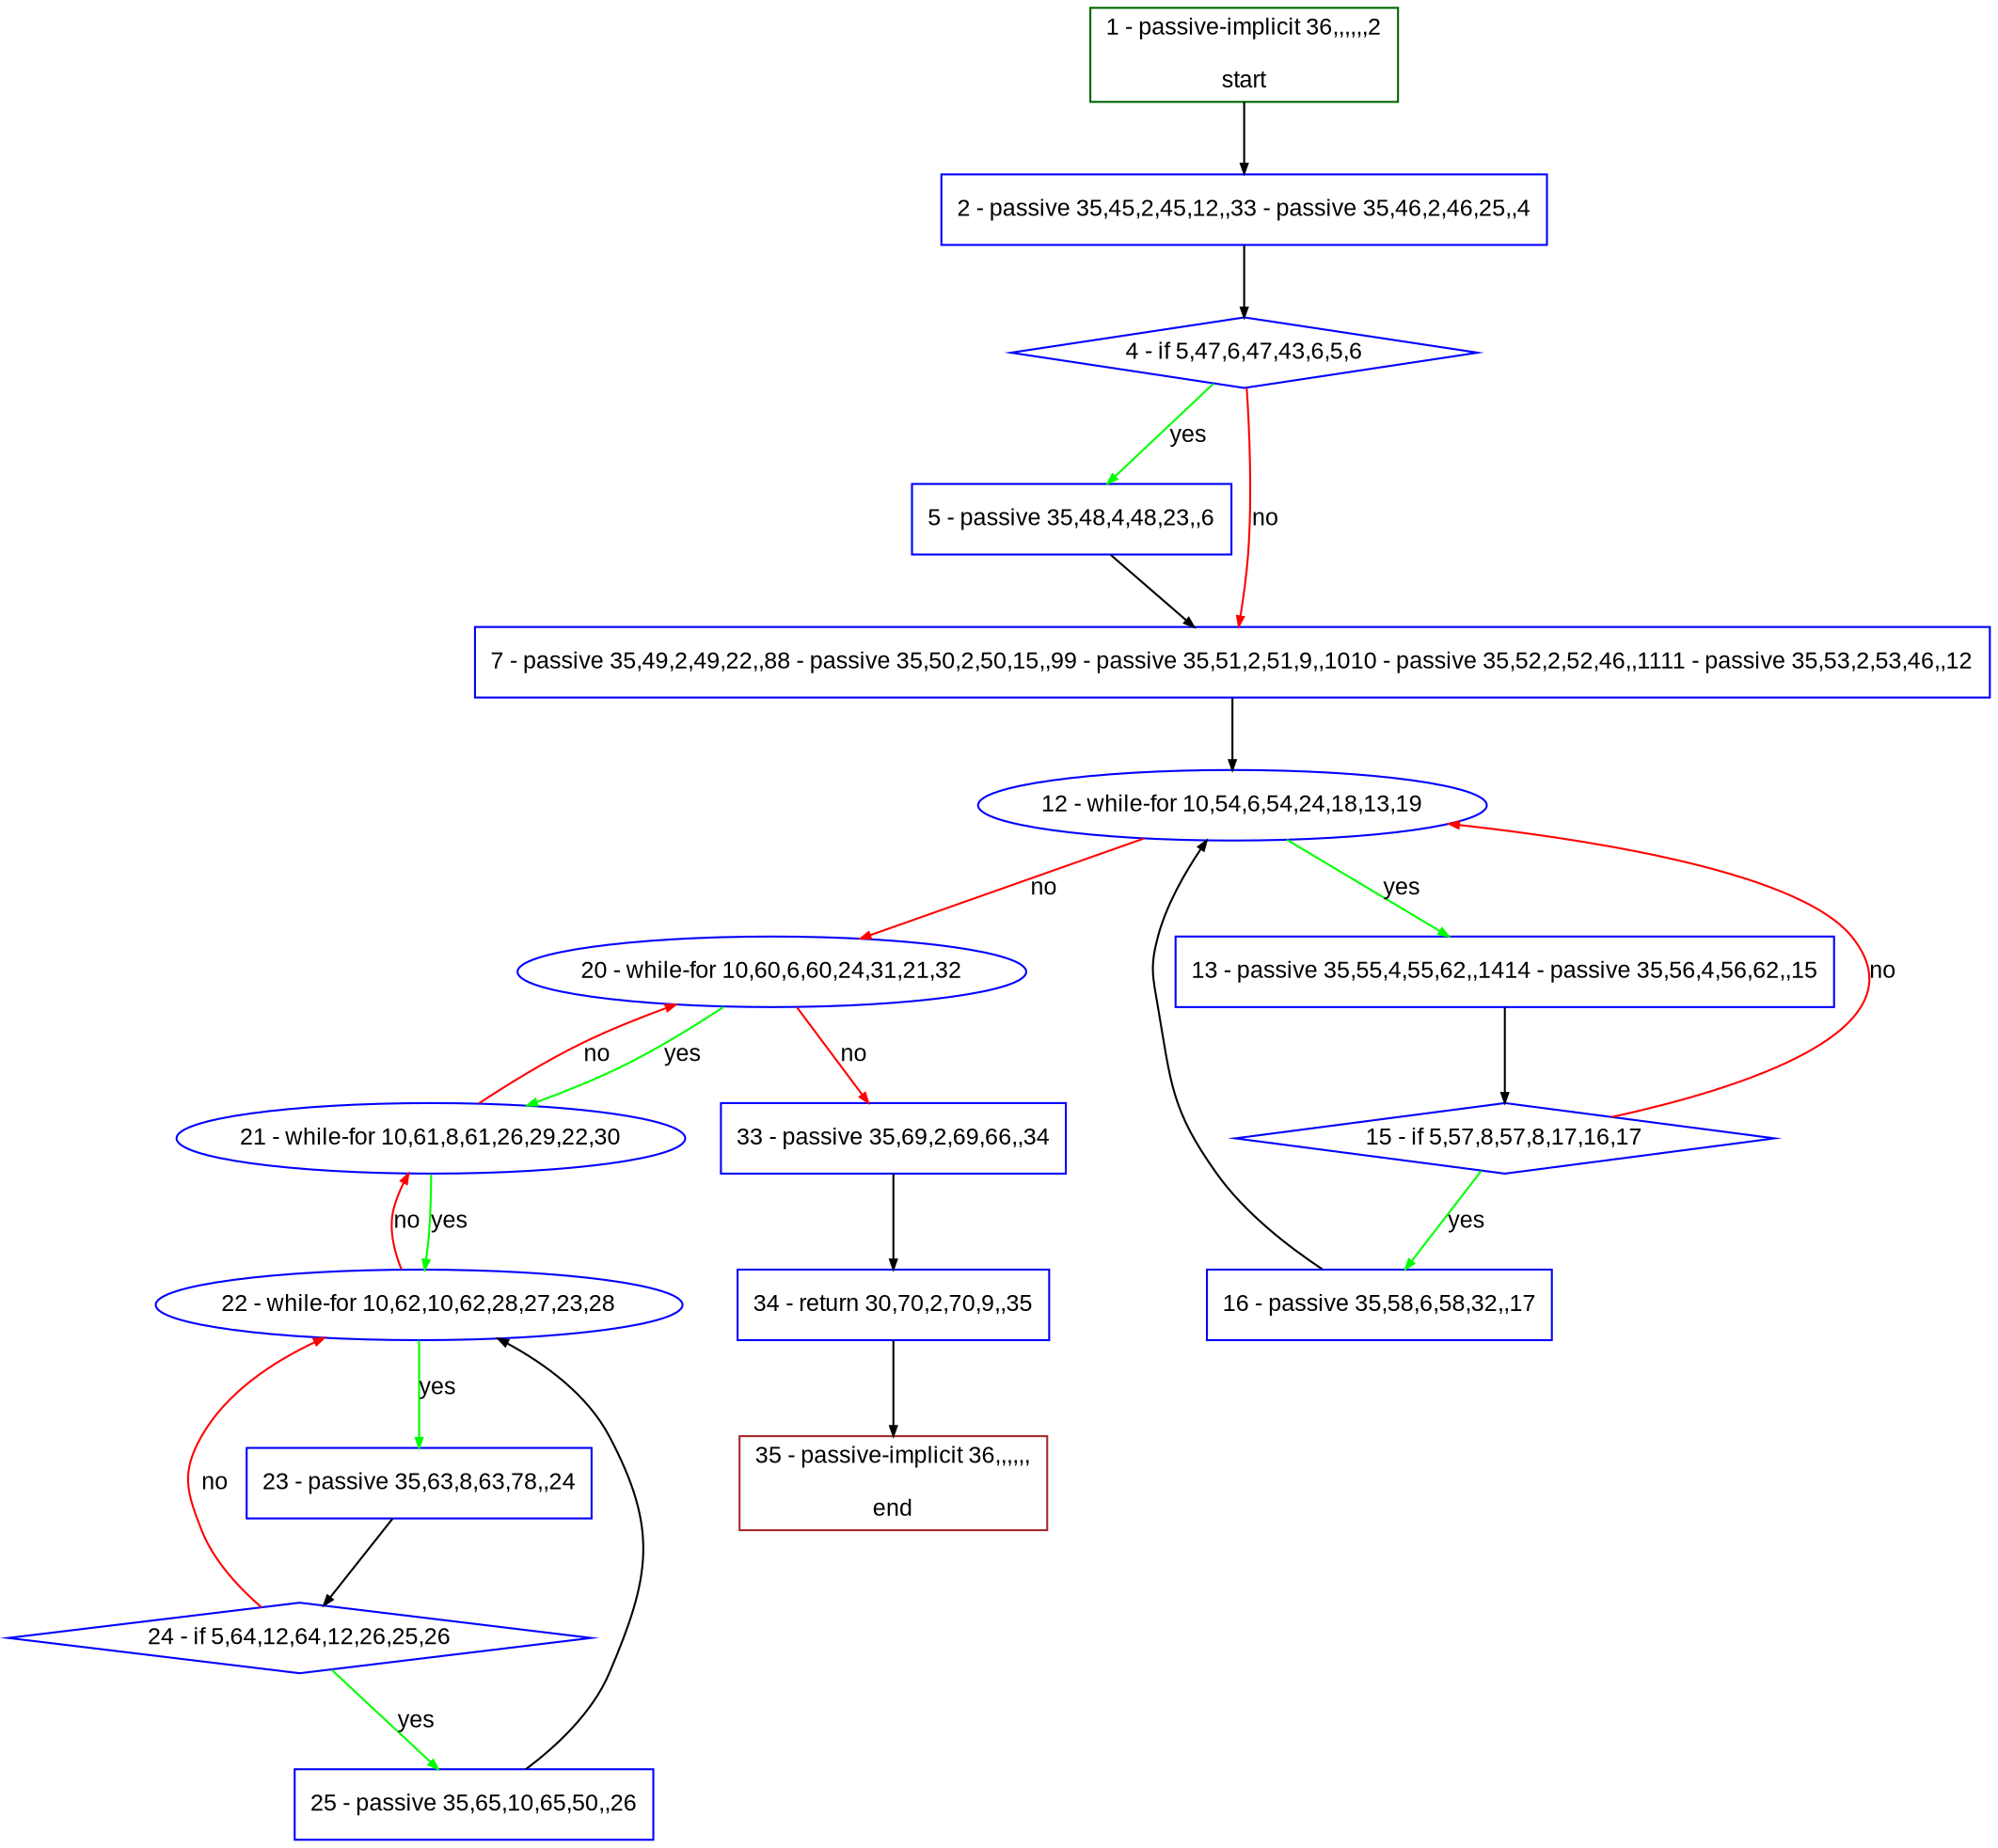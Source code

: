 digraph "" {
  graph [pack="true", label="", fontsize="12", packmode="clust", fontname="Arial", fillcolor="#FFFFCC", bgcolor="white", style="rounded,filled", compound="true"];
  node [node_initialized="no", label="", color="grey", fontsize="12", fillcolor="white", fontname="Arial", style="filled", shape="rectangle", compound="true", fixedsize="false"];
  edge [fontcolor="black", arrowhead="normal", arrowtail="none", arrowsize="0.5", ltail="", label="", color="black", fontsize="12", lhead="", fontname="Arial", dir="forward", compound="true"];
  __N1 [label="2 - passive 35,45,2,45,12,,33 - passive 35,46,2,46,25,,4", color="#0000ff", fillcolor="#ffffff", style="filled", shape="box"];
  __N2 [label="1 - passive-implicit 36,,,,,,2\n\nstart", color="#006400", fillcolor="#ffffff", style="filled", shape="box"];
  __N3 [label="4 - if 5,47,6,47,43,6,5,6", color="#0000ff", fillcolor="#ffffff", style="filled", shape="diamond"];
  __N4 [label="5 - passive 35,48,4,48,23,,6", color="#0000ff", fillcolor="#ffffff", style="filled", shape="box"];
  __N5 [label="7 - passive 35,49,2,49,22,,88 - passive 35,50,2,50,15,,99 - passive 35,51,2,51,9,,1010 - passive 35,52,2,52,46,,1111 - passive 35,53,2,53,46,,12", color="#0000ff", fillcolor="#ffffff", style="filled", shape="box"];
  __N6 [label="12 - while-for 10,54,6,54,24,18,13,19", color="#0000ff", fillcolor="#ffffff", style="filled", shape="oval"];
  __N7 [label="13 - passive 35,55,4,55,62,,1414 - passive 35,56,4,56,62,,15", color="#0000ff", fillcolor="#ffffff", style="filled", shape="box"];
  __N8 [label="20 - while-for 10,60,6,60,24,31,21,32", color="#0000ff", fillcolor="#ffffff", style="filled", shape="oval"];
  __N9 [label="15 - if 5,57,8,57,8,17,16,17", color="#0000ff", fillcolor="#ffffff", style="filled", shape="diamond"];
  __N10 [label="16 - passive 35,58,6,58,32,,17", color="#0000ff", fillcolor="#ffffff", style="filled", shape="box"];
  __N11 [label="21 - while-for 10,61,8,61,26,29,22,30", color="#0000ff", fillcolor="#ffffff", style="filled", shape="oval"];
  __N12 [label="33 - passive 35,69,2,69,66,,34", color="#0000ff", fillcolor="#ffffff", style="filled", shape="box"];
  __N13 [label="22 - while-for 10,62,10,62,28,27,23,28", color="#0000ff", fillcolor="#ffffff", style="filled", shape="oval"];
  __N14 [label="23 - passive 35,63,8,63,78,,24", color="#0000ff", fillcolor="#ffffff", style="filled", shape="box"];
  __N15 [label="24 - if 5,64,12,64,12,26,25,26", color="#0000ff", fillcolor="#ffffff", style="filled", shape="diamond"];
  __N16 [label="25 - passive 35,65,10,65,50,,26", color="#0000ff", fillcolor="#ffffff", style="filled", shape="box"];
  __N17 [label="34 - return 30,70,2,70,9,,35", color="#0000ff", fillcolor="#ffffff", style="filled", shape="box"];
  __N18 [label="35 - passive-implicit 36,,,,,,\n\nend", color="#a52a2a", fillcolor="#ffffff", style="filled", shape="box"];
  __N2 -> __N1 [arrowhead="normal", arrowtail="none", color="#000000", label="", dir="forward"];
  __N1 -> __N3 [arrowhead="normal", arrowtail="none", color="#000000", label="", dir="forward"];
  __N3 -> __N4 [arrowhead="normal", arrowtail="none", color="#00ff00", label="yes", dir="forward"];
  __N3 -> __N5 [arrowhead="normal", arrowtail="none", color="#ff0000", label="no", dir="forward"];
  __N4 -> __N5 [arrowhead="normal", arrowtail="none", color="#000000", label="", dir="forward"];
  __N5 -> __N6 [arrowhead="normal", arrowtail="none", color="#000000", label="", dir="forward"];
  __N6 -> __N7 [arrowhead="normal", arrowtail="none", color="#00ff00", label="yes", dir="forward"];
  __N6 -> __N8 [arrowhead="normal", arrowtail="none", color="#ff0000", label="no", dir="forward"];
  __N7 -> __N9 [arrowhead="normal", arrowtail="none", color="#000000", label="", dir="forward"];
  __N9 -> __N6 [arrowhead="normal", arrowtail="none", color="#ff0000", label="no", dir="forward"];
  __N9 -> __N10 [arrowhead="normal", arrowtail="none", color="#00ff00", label="yes", dir="forward"];
  __N10 -> __N6 [arrowhead="normal", arrowtail="none", color="#000000", label="", dir="forward"];
  __N8 -> __N11 [arrowhead="normal", arrowtail="none", color="#00ff00", label="yes", dir="forward"];
  __N11 -> __N8 [arrowhead="normal", arrowtail="none", color="#ff0000", label="no", dir="forward"];
  __N8 -> __N12 [arrowhead="normal", arrowtail="none", color="#ff0000", label="no", dir="forward"];
  __N11 -> __N13 [arrowhead="normal", arrowtail="none", color="#00ff00", label="yes", dir="forward"];
  __N13 -> __N11 [arrowhead="normal", arrowtail="none", color="#ff0000", label="no", dir="forward"];
  __N13 -> __N14 [arrowhead="normal", arrowtail="none", color="#00ff00", label="yes", dir="forward"];
  __N14 -> __N15 [arrowhead="normal", arrowtail="none", color="#000000", label="", dir="forward"];
  __N15 -> __N13 [arrowhead="normal", arrowtail="none", color="#ff0000", label="no", dir="forward"];
  __N15 -> __N16 [arrowhead="normal", arrowtail="none", color="#00ff00", label="yes", dir="forward"];
  __N16 -> __N13 [arrowhead="normal", arrowtail="none", color="#000000", label="", dir="forward"];
  __N12 -> __N17 [arrowhead="normal", arrowtail="none", color="#000000", label="", dir="forward"];
  __N17 -> __N18 [arrowhead="normal", arrowtail="none", color="#000000", label="", dir="forward"];
}
